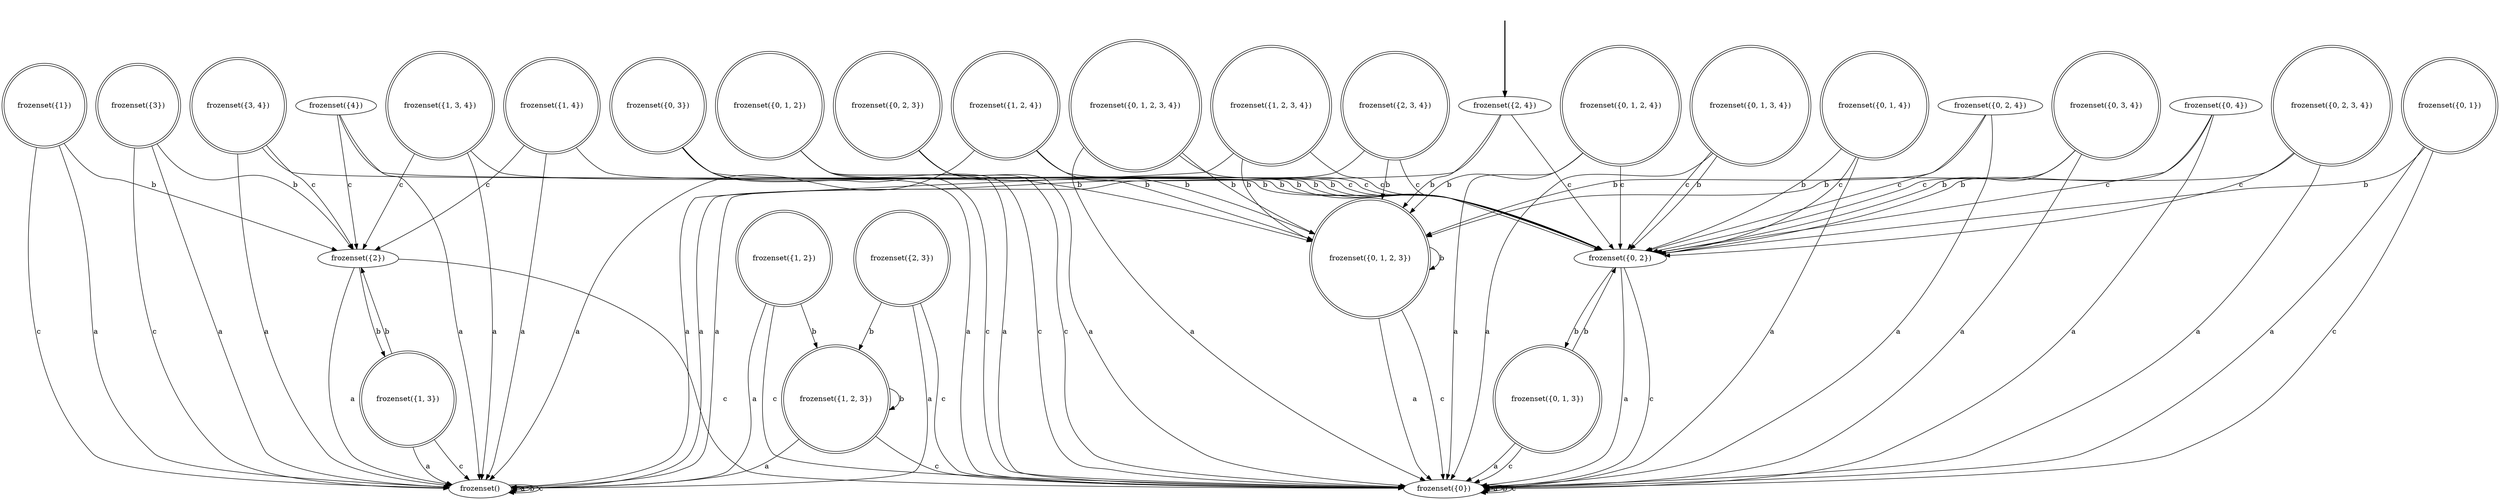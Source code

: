 digraph {
	fake [style=invisible]
	"frozenset({0, 2, 3})" [shape=doublecircle]
	"frozenset({1, 2, 3, 4})" [shape=doublecircle]
	"frozenset({1, 2})" [shape=doublecircle]
	"frozenset()"
	"frozenset({1, 2, 4})" [shape=doublecircle]
	"frozenset({3})" [shape=doublecircle]
	"frozenset({0})"
	"frozenset({0, 1, 3})" [shape=doublecircle]
	"frozenset({2, 3, 4})" [shape=doublecircle]
	"frozenset({0, 2, 4})"
	"frozenset({3, 4})" [shape=doublecircle]
	"frozenset({2, 3})" [shape=doublecircle]
	"frozenset({0, 2})"
	"frozenset({0, 1, 4})" [shape=doublecircle]
	"frozenset({0, 1, 2})" [shape=doublecircle]
	"frozenset({2})"
	"frozenset({1, 2, 3})" [shape=doublecircle]
	"frozenset({0, 1})" [shape=doublecircle]
	"frozenset({0, 4})"
	"frozenset({0, 2, 3, 4})" [shape=doublecircle]
	"frozenset({4})"
	"frozenset({1, 3, 4})" [shape=doublecircle]
	"frozenset({1, 3})" [shape=doublecircle]
	"frozenset({0, 1, 2, 3})" [shape=doublecircle]
	"frozenset({0, 3})" [shape=doublecircle]
	"frozenset({2, 4})" [root=true]
	"frozenset({0, 3, 4})" [shape=doublecircle]
	"frozenset({0, 1, 2, 3, 4})" [shape=doublecircle]
	"frozenset({1, 4})" [shape=doublecircle]
	"frozenset({0, 1, 2, 4})" [shape=doublecircle]
	"frozenset({0, 1, 3, 4})" [shape=doublecircle]
	"frozenset({1})" [shape=doublecircle]
	fake -> "frozenset({2, 4})" [style=bold]
	"frozenset({0, 2, 3})" -> "frozenset({0})" [label=a]
	"frozenset({0, 2, 3})" -> "frozenset({0, 1, 2, 3})" [label=b]
	"frozenset({0, 2, 3})" -> "frozenset({0})" [label=c]
	"frozenset({1, 3, 4})" -> "frozenset()" [label=a]
	"frozenset({1, 3, 4})" -> "frozenset({0, 2})" [label=b]
	"frozenset({1, 3, 4})" -> "frozenset({2})" [label=c]
	"frozenset({1, 2, 3, 4})" -> "frozenset()" [label=a]
	"frozenset({1, 2, 3, 4})" -> "frozenset({0, 1, 2, 3})" [label=b]
	"frozenset({1, 2, 3, 4})" -> "frozenset({0, 2})" [label=c]
	"frozenset({1, 2})" -> "frozenset()" [label=a]
	"frozenset({1, 2})" -> "frozenset({1, 2, 3})" [label=b]
	"frozenset({1, 2})" -> "frozenset({0})" [label=c]
	"frozenset({0, 4})" -> "frozenset({0})" [label=a]
	"frozenset({0, 4})" -> "frozenset({0, 2})" [label=b]
	"frozenset({0, 4})" -> "frozenset({0, 2})" [label=c]
	"frozenset()" -> "frozenset()" [label=a]
	"frozenset()" -> "frozenset()" [label=b]
	"frozenset()" -> "frozenset()" [label=c]
	"frozenset({0, 2, 3, 4})" -> "frozenset({0})" [label=a]
	"frozenset({0, 2, 3, 4})" -> "frozenset({0, 1, 2, 3})" [label=b]
	"frozenset({0, 2, 3, 4})" -> "frozenset({0, 2})" [label=c]
	"frozenset({0, 1, 3})" -> "frozenset({0})" [label=a]
	"frozenset({0, 1, 3})" -> "frozenset({0, 2})" [label=b]
	"frozenset({0, 1, 3})" -> "frozenset({0})" [label=c]
	"frozenset({4})" -> "frozenset()" [label=a]
	"frozenset({4})" -> "frozenset({0, 2})" [label=b]
	"frozenset({4})" -> "frozenset({2})" [label=c]
	"frozenset({1, 3})" -> "frozenset()" [label=a]
	"frozenset({1, 3})" -> "frozenset({2})" [label=b]
	"frozenset({1, 3})" -> "frozenset()" [label=c]
	"frozenset({1, 2, 4})" -> "frozenset()" [label=a]
	"frozenset({1, 2, 4})" -> "frozenset({0, 1, 2, 3})" [label=b]
	"frozenset({1, 2, 4})" -> "frozenset({0, 2})" [label=c]
	"frozenset({0, 1, 2, 3})" -> "frozenset({0})" [label=a]
	"frozenset({0, 1, 2, 3})" -> "frozenset({0, 1, 2, 3})" [label=b]
	"frozenset({0, 1, 2, 3})" -> "frozenset({0})" [label=c]
	"frozenset({0, 3})" -> "frozenset({0})" [label=a]
	"frozenset({0, 3})" -> "frozenset({0, 2})" [label=b]
	"frozenset({0, 3})" -> "frozenset({0})" [label=c]
	"frozenset({2, 4})" -> "frozenset()" [label=a]
	"frozenset({2, 4})" -> "frozenset({0, 1, 2, 3})" [label=b]
	"frozenset({2, 4})" -> "frozenset({0, 2})" [label=c]
	"frozenset({0, 3, 4})" -> "frozenset({0})" [label=a]
	"frozenset({0, 3, 4})" -> "frozenset({0, 2})" [label=b]
	"frozenset({0, 3, 4})" -> "frozenset({0, 2})" [label=c]
	"frozenset({3})" -> "frozenset()" [label=a]
	"frozenset({3})" -> "frozenset({2})" [label=b]
	"frozenset({3})" -> "frozenset()" [label=c]
	"frozenset({0})" -> "frozenset({0})" [label=a]
	"frozenset({0})" -> "frozenset({0})" [label=b]
	"frozenset({0})" -> "frozenset({0})" [label=c]
	"frozenset({2})" -> "frozenset()" [label=a]
	"frozenset({2})" -> "frozenset({1, 3})" [label=b]
	"frozenset({2})" -> "frozenset({0})" [label=c]
	"frozenset({0, 1, 2, 3, 4})" -> "frozenset({0})" [label=a]
	"frozenset({0, 1, 2, 3, 4})" -> "frozenset({0, 1, 2, 3})" [label=b]
	"frozenset({0, 1, 2, 3, 4})" -> "frozenset({0, 2})" [label=c]
	"frozenset({1, 4})" -> "frozenset()" [label=a]
	"frozenset({1, 4})" -> "frozenset({0, 2})" [label=b]
	"frozenset({1, 4})" -> "frozenset({2})" [label=c]
	"frozenset({2, 3, 4})" -> "frozenset()" [label=a]
	"frozenset({2, 3, 4})" -> "frozenset({0, 1, 2, 3})" [label=b]
	"frozenset({2, 3, 4})" -> "frozenset({0, 2})" [label=c]
	"frozenset({0, 2, 4})" -> "frozenset({0})" [label=a]
	"frozenset({0, 2, 4})" -> "frozenset({0, 1, 2, 3})" [label=b]
	"frozenset({0, 2, 4})" -> "frozenset({0, 2})" [label=c]
	"frozenset({0, 1, 2, 4})" -> "frozenset({0})" [label=a]
	"frozenset({0, 1, 2, 4})" -> "frozenset({0, 1, 2, 3})" [label=b]
	"frozenset({0, 1, 2, 4})" -> "frozenset({0, 2})" [label=c]
	"frozenset({3, 4})" -> "frozenset()" [label=a]
	"frozenset({3, 4})" -> "frozenset({0, 2})" [label=b]
	"frozenset({3, 4})" -> "frozenset({2})" [label=c]
	"frozenset({0, 1, 3, 4})" -> "frozenset({0})" [label=a]
	"frozenset({0, 1, 3, 4})" -> "frozenset({0, 2})" [label=b]
	"frozenset({0, 1, 3, 4})" -> "frozenset({0, 2})" [label=c]
	"frozenset({2, 3})" -> "frozenset()" [label=a]
	"frozenset({2, 3})" -> "frozenset({1, 2, 3})" [label=b]
	"frozenset({2, 3})" -> "frozenset({0})" [label=c]
	"frozenset({0, 2})" -> "frozenset({0})" [label=a]
	"frozenset({0, 2})" -> "frozenset({0, 1, 3})" [label=b]
	"frozenset({0, 2})" -> "frozenset({0})" [label=c]
	"frozenset({1})" -> "frozenset()" [label=a]
	"frozenset({1})" -> "frozenset({2})" [label=b]
	"frozenset({1})" -> "frozenset()" [label=c]
	"frozenset({0, 1, 4})" -> "frozenset({0})" [label=a]
	"frozenset({0, 1, 4})" -> "frozenset({0, 2})" [label=b]
	"frozenset({0, 1, 4})" -> "frozenset({0, 2})" [label=c]
	"frozenset({0, 1, 2})" -> "frozenset({0})" [label=a]
	"frozenset({0, 1, 2})" -> "frozenset({0, 1, 2, 3})" [label=b]
	"frozenset({0, 1, 2})" -> "frozenset({0})" [label=c]
	"frozenset({1, 2, 3})" -> "frozenset()" [label=a]
	"frozenset({1, 2, 3})" -> "frozenset({1, 2, 3})" [label=b]
	"frozenset({1, 2, 3})" -> "frozenset({0})" [label=c]
	"frozenset({0, 1})" -> "frozenset({0})" [label=a]
	"frozenset({0, 1})" -> "frozenset({0, 2})" [label=b]
	"frozenset({0, 1})" -> "frozenset({0})" [label=c]
}
